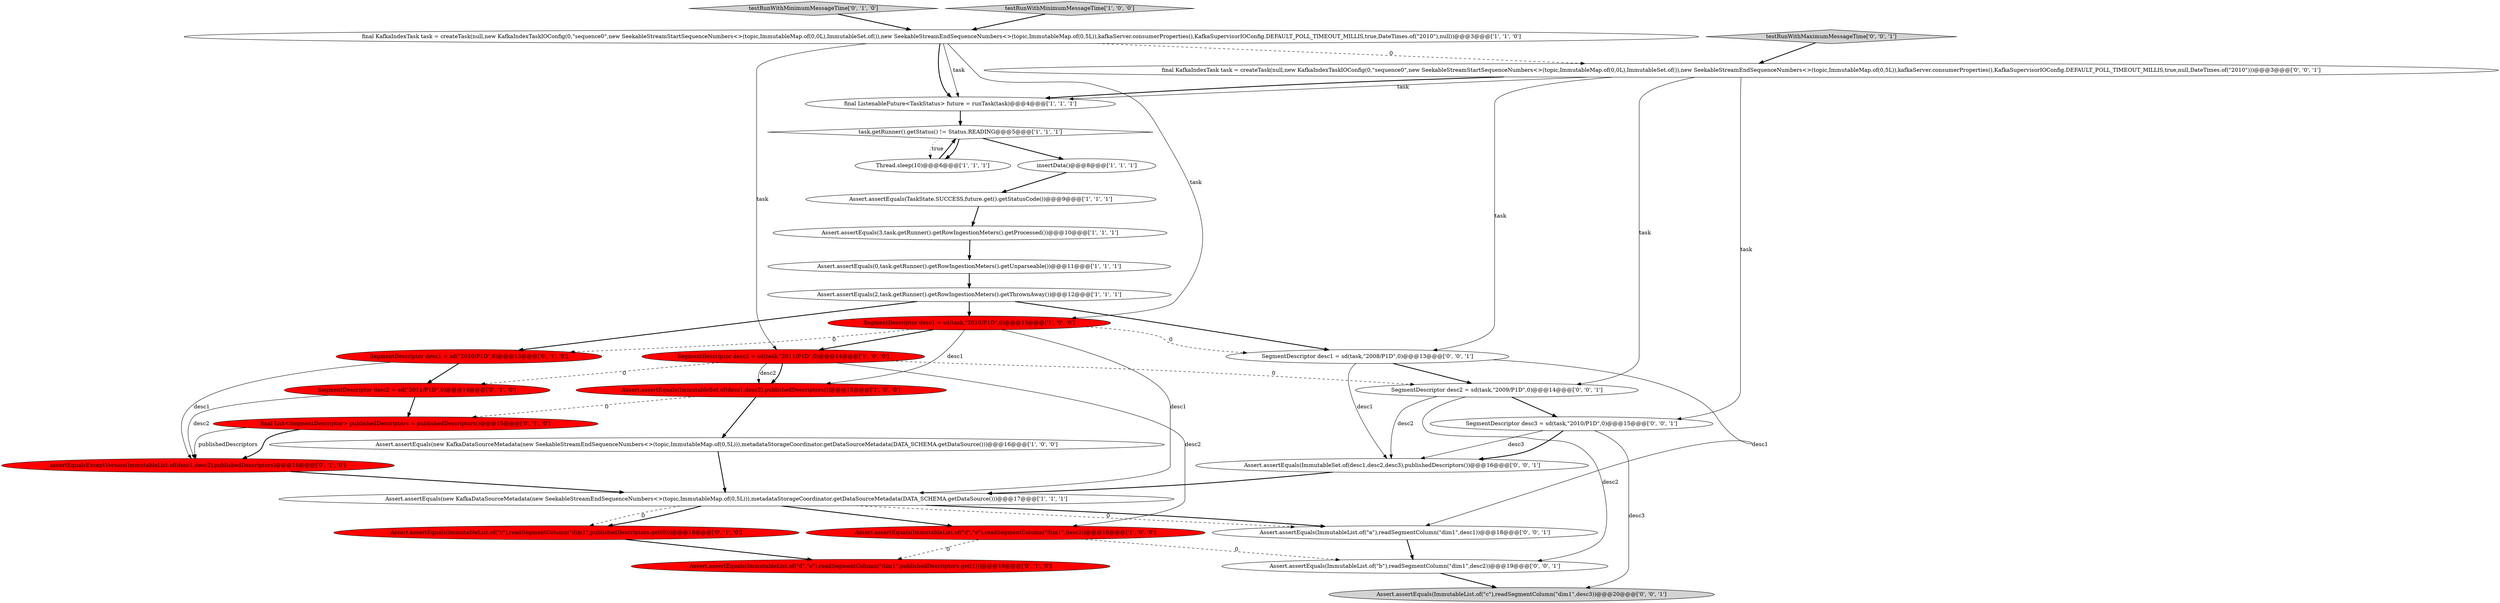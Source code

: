 digraph {
23 [style = filled, label = "SegmentDescriptor desc3 = sd(task,\"2010/P1D\",0)@@@15@@@['0', '0', '1']", fillcolor = white, shape = ellipse image = "AAA0AAABBB3BBB"];
27 [style = filled, label = "SegmentDescriptor desc1 = sd(task,\"2008/P1D\",0)@@@13@@@['0', '0', '1']", fillcolor = white, shape = ellipse image = "AAA0AAABBB3BBB"];
25 [style = filled, label = "Assert.assertEquals(ImmutableList.of(\"c\"),readSegmentColumn(\"dim1\",desc3))@@@20@@@['0', '0', '1']", fillcolor = lightgray, shape = ellipse image = "AAA0AAABBB3BBB"];
12 [style = filled, label = "task.getRunner().getStatus() != Status.READING@@@5@@@['1', '1', '1']", fillcolor = white, shape = diamond image = "AAA0AAABBB1BBB"];
20 [style = filled, label = "Assert.assertEquals(ImmutableList.of(\"d\",\"e\"),readSegmentColumn(\"dim1\",publishedDescriptors.get(1)))@@@19@@@['0', '1', '0']", fillcolor = red, shape = ellipse image = "AAA1AAABBB2BBB"];
22 [style = filled, label = "SegmentDescriptor desc2 = sd(\"2011/P1D\",0)@@@14@@@['0', '1', '0']", fillcolor = red, shape = ellipse image = "AAA1AAABBB2BBB"];
19 [style = filled, label = "Assert.assertEquals(ImmutableList.of(\"c\"),readSegmentColumn(\"dim1\",publishedDescriptors.get(0)))@@@18@@@['0', '1', '0']", fillcolor = red, shape = ellipse image = "AAA1AAABBB2BBB"];
28 [style = filled, label = "Assert.assertEquals(ImmutableList.of(\"a\"),readSegmentColumn(\"dim1\",desc1))@@@18@@@['0', '0', '1']", fillcolor = white, shape = ellipse image = "AAA0AAABBB3BBB"];
17 [style = filled, label = "final List<SegmentDescriptor> publishedDescriptors = publishedDescriptors()@@@15@@@['0', '1', '0']", fillcolor = red, shape = ellipse image = "AAA1AAABBB2BBB"];
15 [style = filled, label = "SegmentDescriptor desc1 = sd(task,\"2010/P1D\",0)@@@13@@@['1', '0', '0']", fillcolor = red, shape = ellipse image = "AAA1AAABBB1BBB"];
31 [style = filled, label = "Assert.assertEquals(ImmutableList.of(\"b\"),readSegmentColumn(\"dim1\",desc2))@@@19@@@['0', '0', '1']", fillcolor = white, shape = ellipse image = "AAA0AAABBB3BBB"];
29 [style = filled, label = "Assert.assertEquals(ImmutableSet.of(desc1,desc2,desc3),publishedDescriptors())@@@16@@@['0', '0', '1']", fillcolor = white, shape = ellipse image = "AAA0AAABBB3BBB"];
4 [style = filled, label = "final KafkaIndexTask task = createTask(null,new KafkaIndexTaskIOConfig(0,\"sequence0\",new SeekableStreamStartSequenceNumbers<>(topic,ImmutableMap.of(0,0L),ImmutableSet.of()),new SeekableStreamEndSequenceNumbers<>(topic,ImmutableMap.of(0,5L)),kafkaServer.consumerProperties(),KafkaSupervisorIOConfig.DEFAULT_POLL_TIMEOUT_MILLIS,true,DateTimes.of(\"2010\"),null))@@@3@@@['1', '1', '0']", fillcolor = white, shape = ellipse image = "AAA0AAABBB1BBB"];
10 [style = filled, label = "Assert.assertEquals(ImmutableList.of(\"d\",\"e\"),readSegmentColumn(\"dim1\",desc2))@@@18@@@['1', '0', '0']", fillcolor = red, shape = ellipse image = "AAA1AAABBB1BBB"];
13 [style = filled, label = "Assert.assertEquals(3,task.getRunner().getRowIngestionMeters().getProcessed())@@@10@@@['1', '1', '1']", fillcolor = white, shape = ellipse image = "AAA0AAABBB1BBB"];
8 [style = filled, label = "Assert.assertEquals(2,task.getRunner().getRowIngestionMeters().getThrownAway())@@@12@@@['1', '1', '1']", fillcolor = white, shape = ellipse image = "AAA0AAABBB1BBB"];
0 [style = filled, label = "final ListenableFuture<TaskStatus> future = runTask(task)@@@4@@@['1', '1', '1']", fillcolor = white, shape = ellipse image = "AAA0AAABBB1BBB"];
16 [style = filled, label = "assertEqualsExceptVersion(ImmutableList.of(desc1,desc2),publishedDescriptors)@@@16@@@['0', '1', '0']", fillcolor = red, shape = ellipse image = "AAA1AAABBB2BBB"];
5 [style = filled, label = "SegmentDescriptor desc2 = sd(task,\"2011/P1D\",0)@@@14@@@['1', '0', '0']", fillcolor = red, shape = ellipse image = "AAA1AAABBB1BBB"];
26 [style = filled, label = "testRunWithMaximumMessageTime['0', '0', '1']", fillcolor = lightgray, shape = diamond image = "AAA0AAABBB3BBB"];
18 [style = filled, label = "testRunWithMinimumMessageTime['0', '1', '0']", fillcolor = lightgray, shape = diamond image = "AAA0AAABBB2BBB"];
7 [style = filled, label = "Thread.sleep(10)@@@6@@@['1', '1', '1']", fillcolor = white, shape = ellipse image = "AAA0AAABBB1BBB"];
6 [style = filled, label = "Assert.assertEquals(TaskState.SUCCESS,future.get().getStatusCode())@@@9@@@['1', '1', '1']", fillcolor = white, shape = ellipse image = "AAA0AAABBB1BBB"];
21 [style = filled, label = "SegmentDescriptor desc1 = sd(\"2010/P1D\",0)@@@13@@@['0', '1', '0']", fillcolor = red, shape = ellipse image = "AAA1AAABBB2BBB"];
3 [style = filled, label = "Assert.assertEquals(new KafkaDataSourceMetadata(new SeekableStreamEndSequenceNumbers<>(topic,ImmutableMap.of(0,5L))),metadataStorageCoordinator.getDataSourceMetadata(DATA_SCHEMA.getDataSource()))@@@16@@@['1', '0', '0']", fillcolor = white, shape = ellipse image = "AAA0AAABBB1BBB"];
1 [style = filled, label = "insertData()@@@8@@@['1', '1', '1']", fillcolor = white, shape = ellipse image = "AAA0AAABBB1BBB"];
11 [style = filled, label = "testRunWithMinimumMessageTime['1', '0', '0']", fillcolor = lightgray, shape = diamond image = "AAA0AAABBB1BBB"];
14 [style = filled, label = "Assert.assertEquals(0,task.getRunner().getRowIngestionMeters().getUnparseable())@@@11@@@['1', '1', '1']", fillcolor = white, shape = ellipse image = "AAA0AAABBB1BBB"];
30 [style = filled, label = "final KafkaIndexTask task = createTask(null,new KafkaIndexTaskIOConfig(0,\"sequence0\",new SeekableStreamStartSequenceNumbers<>(topic,ImmutableMap.of(0,0L),ImmutableSet.of()),new SeekableStreamEndSequenceNumbers<>(topic,ImmutableMap.of(0,5L)),kafkaServer.consumerProperties(),KafkaSupervisorIOConfig.DEFAULT_POLL_TIMEOUT_MILLIS,true,null,DateTimes.of(\"2010\")))@@@3@@@['0', '0', '1']", fillcolor = white, shape = ellipse image = "AAA0AAABBB3BBB"];
9 [style = filled, label = "Assert.assertEquals(ImmutableSet.of(desc1,desc2),publishedDescriptors())@@@15@@@['1', '0', '0']", fillcolor = red, shape = ellipse image = "AAA1AAABBB1BBB"];
2 [style = filled, label = "Assert.assertEquals(new KafkaDataSourceMetadata(new SeekableStreamEndSequenceNumbers<>(topic,ImmutableMap.of(0,5L))),metadataStorageCoordinator.getDataSourceMetadata(DATA_SCHEMA.getDataSource()))@@@17@@@['1', '1', '1']", fillcolor = white, shape = ellipse image = "AAA0AAABBB1BBB"];
24 [style = filled, label = "SegmentDescriptor desc2 = sd(task,\"2009/P1D\",0)@@@14@@@['0', '0', '1']", fillcolor = white, shape = ellipse image = "AAA0AAABBB3BBB"];
27->28 [style = solid, label="desc1"];
21->16 [style = solid, label="desc1"];
2->19 [style = bold, label=""];
31->25 [style = bold, label=""];
2->19 [style = dashed, label="0"];
8->15 [style = bold, label=""];
5->9 [style = bold, label=""];
30->23 [style = solid, label="task"];
7->12 [style = bold, label=""];
19->20 [style = bold, label=""];
0->12 [style = bold, label=""];
28->31 [style = bold, label=""];
11->4 [style = bold, label=""];
30->24 [style = solid, label="task"];
5->24 [style = dashed, label="0"];
15->9 [style = solid, label="desc1"];
10->31 [style = dashed, label="0"];
30->0 [style = solid, label="task"];
4->30 [style = dashed, label="0"];
24->29 [style = solid, label="desc2"];
4->15 [style = solid, label="task"];
27->29 [style = solid, label="desc1"];
15->21 [style = dashed, label="0"];
23->29 [style = solid, label="desc3"];
16->2 [style = bold, label=""];
2->10 [style = bold, label=""];
12->1 [style = bold, label=""];
30->27 [style = solid, label="task"];
5->10 [style = solid, label="desc2"];
12->7 [style = bold, label=""];
15->5 [style = bold, label=""];
4->0 [style = bold, label=""];
26->30 [style = bold, label=""];
15->2 [style = solid, label="desc1"];
23->29 [style = bold, label=""];
29->2 [style = bold, label=""];
1->6 [style = bold, label=""];
17->16 [style = solid, label="publishedDescriptors"];
18->4 [style = bold, label=""];
3->2 [style = bold, label=""];
21->22 [style = bold, label=""];
6->13 [style = bold, label=""];
24->31 [style = solid, label="desc2"];
9->17 [style = dashed, label="0"];
4->0 [style = solid, label="task"];
2->28 [style = dashed, label="0"];
8->21 [style = bold, label=""];
22->16 [style = solid, label="desc2"];
23->25 [style = solid, label="desc3"];
9->3 [style = bold, label=""];
22->17 [style = bold, label=""];
27->24 [style = bold, label=""];
14->8 [style = bold, label=""];
30->0 [style = bold, label=""];
10->20 [style = dashed, label="0"];
4->5 [style = solid, label="task"];
15->27 [style = dashed, label="0"];
12->7 [style = dotted, label="true"];
8->27 [style = bold, label=""];
13->14 [style = bold, label=""];
5->9 [style = solid, label="desc2"];
2->28 [style = bold, label=""];
17->16 [style = bold, label=""];
24->23 [style = bold, label=""];
5->22 [style = dashed, label="0"];
}
